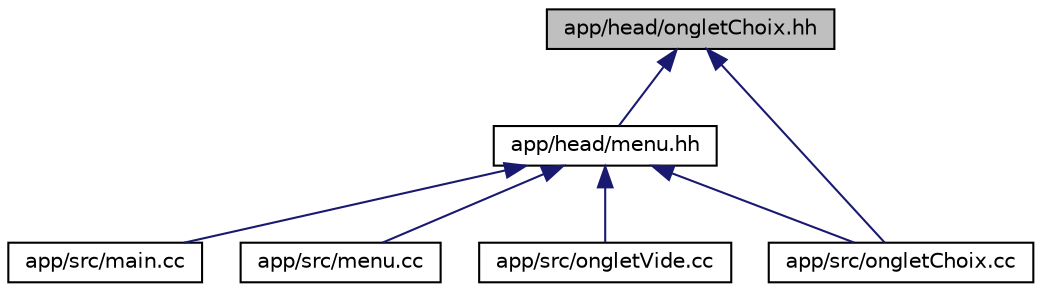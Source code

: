 digraph "app/head/ongletChoix.hh"
{
  edge [fontname="Helvetica",fontsize="10",labelfontname="Helvetica",labelfontsize="10"];
  node [fontname="Helvetica",fontsize="10",shape=record];
  Node28 [label="app/head/ongletChoix.hh",height=0.2,width=0.4,color="black", fillcolor="grey75", style="filled", fontcolor="black"];
  Node28 -> Node29 [dir="back",color="midnightblue",fontsize="10",style="solid",fontname="Helvetica"];
  Node29 [label="app/head/menu.hh",height=0.2,width=0.4,color="black", fillcolor="white", style="filled",URL="$menu_8hh.html",tooltip="contient les definitions des methodes et des fonctions concernant la classe Menu "];
  Node29 -> Node30 [dir="back",color="midnightblue",fontsize="10",style="solid",fontname="Helvetica"];
  Node30 [label="app/src/main.cc",height=0.2,width=0.4,color="black", fillcolor="white", style="filled",URL="$main_8cc.html",tooltip="contient la fonction principale main "];
  Node29 -> Node31 [dir="back",color="midnightblue",fontsize="10",style="solid",fontname="Helvetica"];
  Node31 [label="app/src/menu.cc",height=0.2,width=0.4,color="black", fillcolor="white", style="filled",URL="$menu_8cc.html",tooltip="contient les methodes et les fonctions concernant la classe Menu "];
  Node29 -> Node32 [dir="back",color="midnightblue",fontsize="10",style="solid",fontname="Helvetica"];
  Node32 [label="app/src/ongletChoix.cc",height=0.2,width=0.4,color="black", fillcolor="white", style="filled",URL="$ongletChoix_8cc.html",tooltip="contient les methodes et les fonctions concernant la classe OngletChoix "];
  Node29 -> Node33 [dir="back",color="midnightblue",fontsize="10",style="solid",fontname="Helvetica"];
  Node33 [label="app/src/ongletVide.cc",height=0.2,width=0.4,color="black", fillcolor="white", style="filled",URL="$ongletVide_8cc.html",tooltip="contient les methodes et les fonctions concernant la classe OngletVide "];
  Node28 -> Node32 [dir="back",color="midnightblue",fontsize="10",style="solid",fontname="Helvetica"];
}
